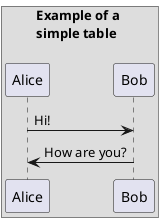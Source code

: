 
   @startuml
   box  Example of a \nsimple table\n
   Alice -> Bob: Hi!
   Alice <- Bob: How are you?
   @enduml
